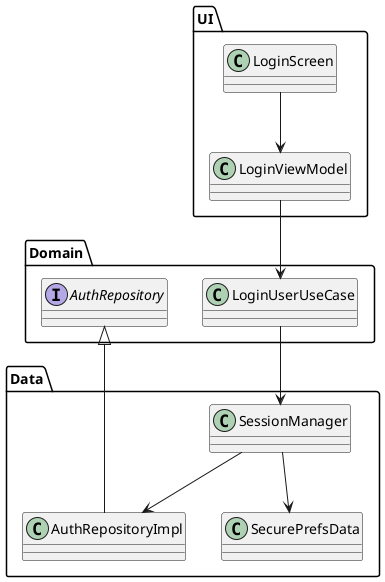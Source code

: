@startuml

package "Data" {
  class AuthRepositoryImpl
  class SecurePrefsData
  class SessionManager
}

package "Domain" {
  interface AuthRepository
  class LoginUserUseCase
}

package "UI" {
  class LoginScreen
  class LoginViewModel
}


LoginScreen --> LoginViewModel
LoginViewModel --> LoginUserUseCase
LoginUserUseCase --> SessionManager
SessionManager --> SecurePrefsData
SessionManager --> AuthRepositoryImpl
AuthRepository <|-- AuthRepositoryImpl
@enduml
